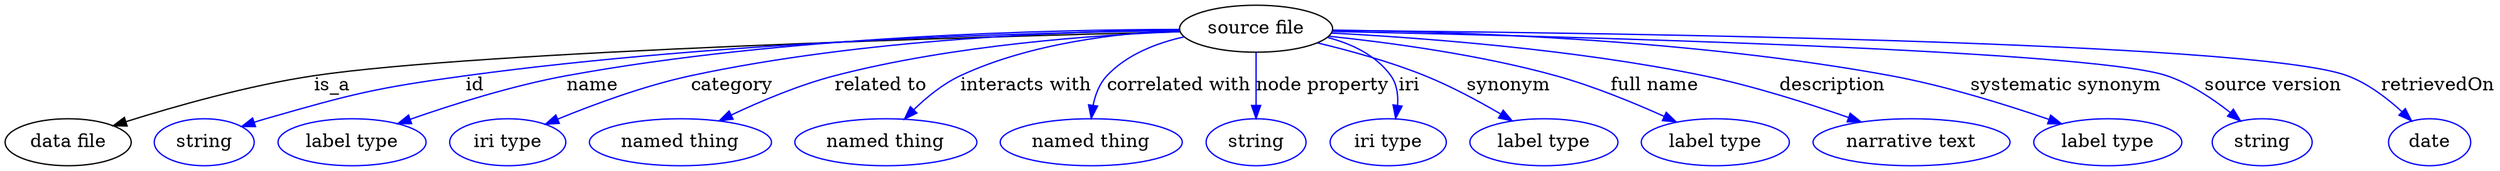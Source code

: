 digraph {
	graph [bb="0,0,1552.6,123"];
	node [label="\N"];
	"source file"	 [height=0.5,
		label="source file",
		pos="791.65,105",
		width=1.336];
	"data file"	 [height=0.5,
		pos="39.646,18",
		width=1.1013];
	"source file" -> "data file"	 [label=is_a,
		lp="210.65,61.5",
		pos="e,69.12,30.051 743.35,103.47 621.46,99.38 303.73,87.256 199.65,69 157.23,61.56 110.49,45.725 78.539,33.661"];
	id	 [color=blue,
		height=0.5,
		label=string,
		pos="127.65,18",
		width=0.84854];
	"source file" -> id	 [color=blue,
		label=id,
		lp="307.15,61.5",
		pos="e,151.47,29.571 743.35,104.14 655.11,101.97 462.13,94.471 301.65,69 241.07,59.386 225.63,56 167.65,36 165.4,35.225 163.1,34.371 \
160.81,33.469",
		style=solid];
	name	 [color=blue,
		height=0.5,
		label="label type",
		pos="221.65,18",
		width=1.2638];
	"source file" -> name	 [color=blue,
		label=name,
		lp="386.15,61.5",
		pos="e,252.99,31.243 743.98,102.39 649.34,96.979 440.81,83.776 370.65,69 333.15,61.104 292.05,46.567 262.53,35.028",
		style=solid];
	category	 [color=blue,
		height=0.5,
		label="iri type",
		pos="321.65,18",
		width=1.011];
	"source file" -> category	 [color=blue,
		label=category,
		lp="477.15,61.5",
		pos="e,348.28,30.705 743.4,103.79 677.21,101.25 554.91,93.379 453.65,69 420.18,60.944 383.81,46.431 357.74,34.941",
		style=solid];
	"related to"	 [color=blue,
		height=0.5,
		label="named thing",
		pos="431.65,18",
		width=1.5346];
	"source file" -> "related to"	 [color=blue,
		label="related to",
		lp="567.65,61.5",
		pos="e,459.7,33.79 743.77,102.25 692.78,98.374 610.17,89.341 541.65,69 516.45,61.519 489.66,49.202 468.83,38.546",
		style=solid];
	"interacts with"	 [color=blue,
		height=0.5,
		label="named thing",
		pos="559.65,18",
		width=1.5346];
	"source file" -> "interacts with"	 [color=blue,
		label="interacts with",
		lp="655.65,61.5",
		pos="e,575.5,35.735 744.4,101.64 708.38,97.578 658.39,88.64 618.65,69 605.49,62.499 592.9,52.362 582.75,42.833",
		style=solid];
	"correlated with"	 [color=blue,
		height=0.5,
		label="named thing",
		pos="687.65,18",
		width=1.5346];
	"source file" -> "correlated with"	 [color=blue,
		label="correlated with",
		lp="746.65,61.5",
		pos="e,690.34,36.453 750.69,95.559 734.83,90.102 717.65,81.709 705.65,69 699.69,62.691 695.69,54.29 693,46.13",
		style=solid];
	"node property"	 [color=blue,
		height=0.5,
		label=string,
		pos="791.65,18",
		width=0.84854];
	"source file" -> "node property"	 [color=blue,
		label="node property",
		lp="829.65,61.5",
		pos="e,791.65,36.003 791.65,86.974 791.65,75.192 791.65,59.561 791.65,46.158",
		style=solid];
	iri	 [color=blue,
		height=0.5,
		label="iri type",
		pos="876.65,18",
		width=1.011];
	"source file" -> iri	 [color=blue,
		label=iri,
		lp="882.15,61.5",
		pos="e,877.83,36.134 831.5,94.814 845.27,89.351 859.51,81.15 868.65,69 873.51,62.524 875.94,54.263 877.05,46.285",
		style=solid];
	synonym	 [color=blue,
		height=0.5,
		label="label type",
		pos="976.65,18",
		width=1.2638];
	"source file" -> synonym	 [color=blue,
		label=synonym,
		lp="945.15,61.5",
		pos="e,953.82,33.604 829.32,93.597 848.63,87.248 872.31,78.676 892.65,69 910.68,60.423 929.78,49.029 945.2,39.187",
		style=solid];
	"full name"	 [color=blue,
		height=0.5,
		label="label type",
		pos="1085.6,18",
		width=1.2638];
	"source file" -> "full name"	 [color=blue,
		label="full name",
		lp="1039.1,61.5",
		pos="e,1058.5,32.652 837.15,99.107 874.64,93.528 928.89,83.781 974.65,69 1000.5,60.652 1028.2,47.895 1049.5,37.229",
		style=solid];
	description	 [color=blue,
		height=0.5,
		label="narrative text",
		pos="1206.6,18",
		width=1.6068];
	"source file" -> description	 [color=blue,
		label=description,
		lp="1147.1,61.5",
		pos="e,1173.3,32.872 839.48,102.12 895.36,98.006 990.28,88.639 1069.6,69 1102,60.992 1137.2,47.773 1163.9,36.8",
		style=solid];
	"systematic synonym"	 [color=blue,
		height=0.5,
		label="label type",
		pos="1327.6,18",
		width=1.2638];
	"source file" -> "systematic synonym"	 [color=blue,
		label="systematic synonym",
		lp="1291.6,61.5",
		pos="e,1296.7,31.308 839.23,102.06 928.42,96.322 1117.5,82.939 1181.6,69 1218.3,61.032 1258.4,46.572 1287.3,35.078",
		style=solid];
	"source version"	 [color=blue,
		height=0.5,
		label=string,
		pos="1423.6,18",
		width=0.84854];
	"source file" -> "source version"	 [color=blue,
		label="source version",
		lp="1419.1,61.5",
		pos="e,1407.4,33.532 839.66,103.41 966.5,99.01 1304.1,85.845 1351.6,69 1369.3,62.735 1386.6,50.779 1399.8,40.017",
		style=solid];
	retrievedOn	 [color=blue,
		height=0.5,
		label=date,
		pos="1525.6,18",
		width=0.75];
	"source file" -> retrievedOn	 [color=blue,
		label=retrievedOn,
		lp="1519.1,61.5",
		pos="e,1511.8,33.581 839.69,104.13 983.64,101.29 1405,91.163 1462.6,69 1478.4,62.927 1493.3,51.307 1504.6,40.69",
		style=solid];
}

